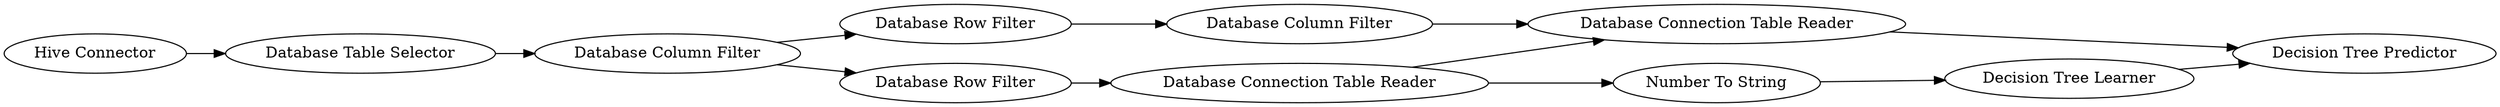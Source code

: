 digraph {
	180 -> 4
	182 -> 149
	180 -> 143
	170 -> 150
	148 -> 149
	143 -> 148
	293 -> 174
	148 -> 181
	181 -> 170
	174 -> 180
	4 -> 182
	149 -> 150
	170 [label="Decision Tree Learner"]
	150 [label="Decision Tree Predictor"]
	180 [label="Database Column Filter"]
	148 [label="Database Connection Table Reader"]
	143 [label="Database Row Filter"]
	174 [label="Database Table Selector"]
	293 [label="Hive Connector"]
	4 [label="Database Row Filter"]
	182 [label="Database Column Filter"]
	181 [label="Number To String"]
	149 [label="Database Connection Table Reader"]
	rankdir=LR
}
